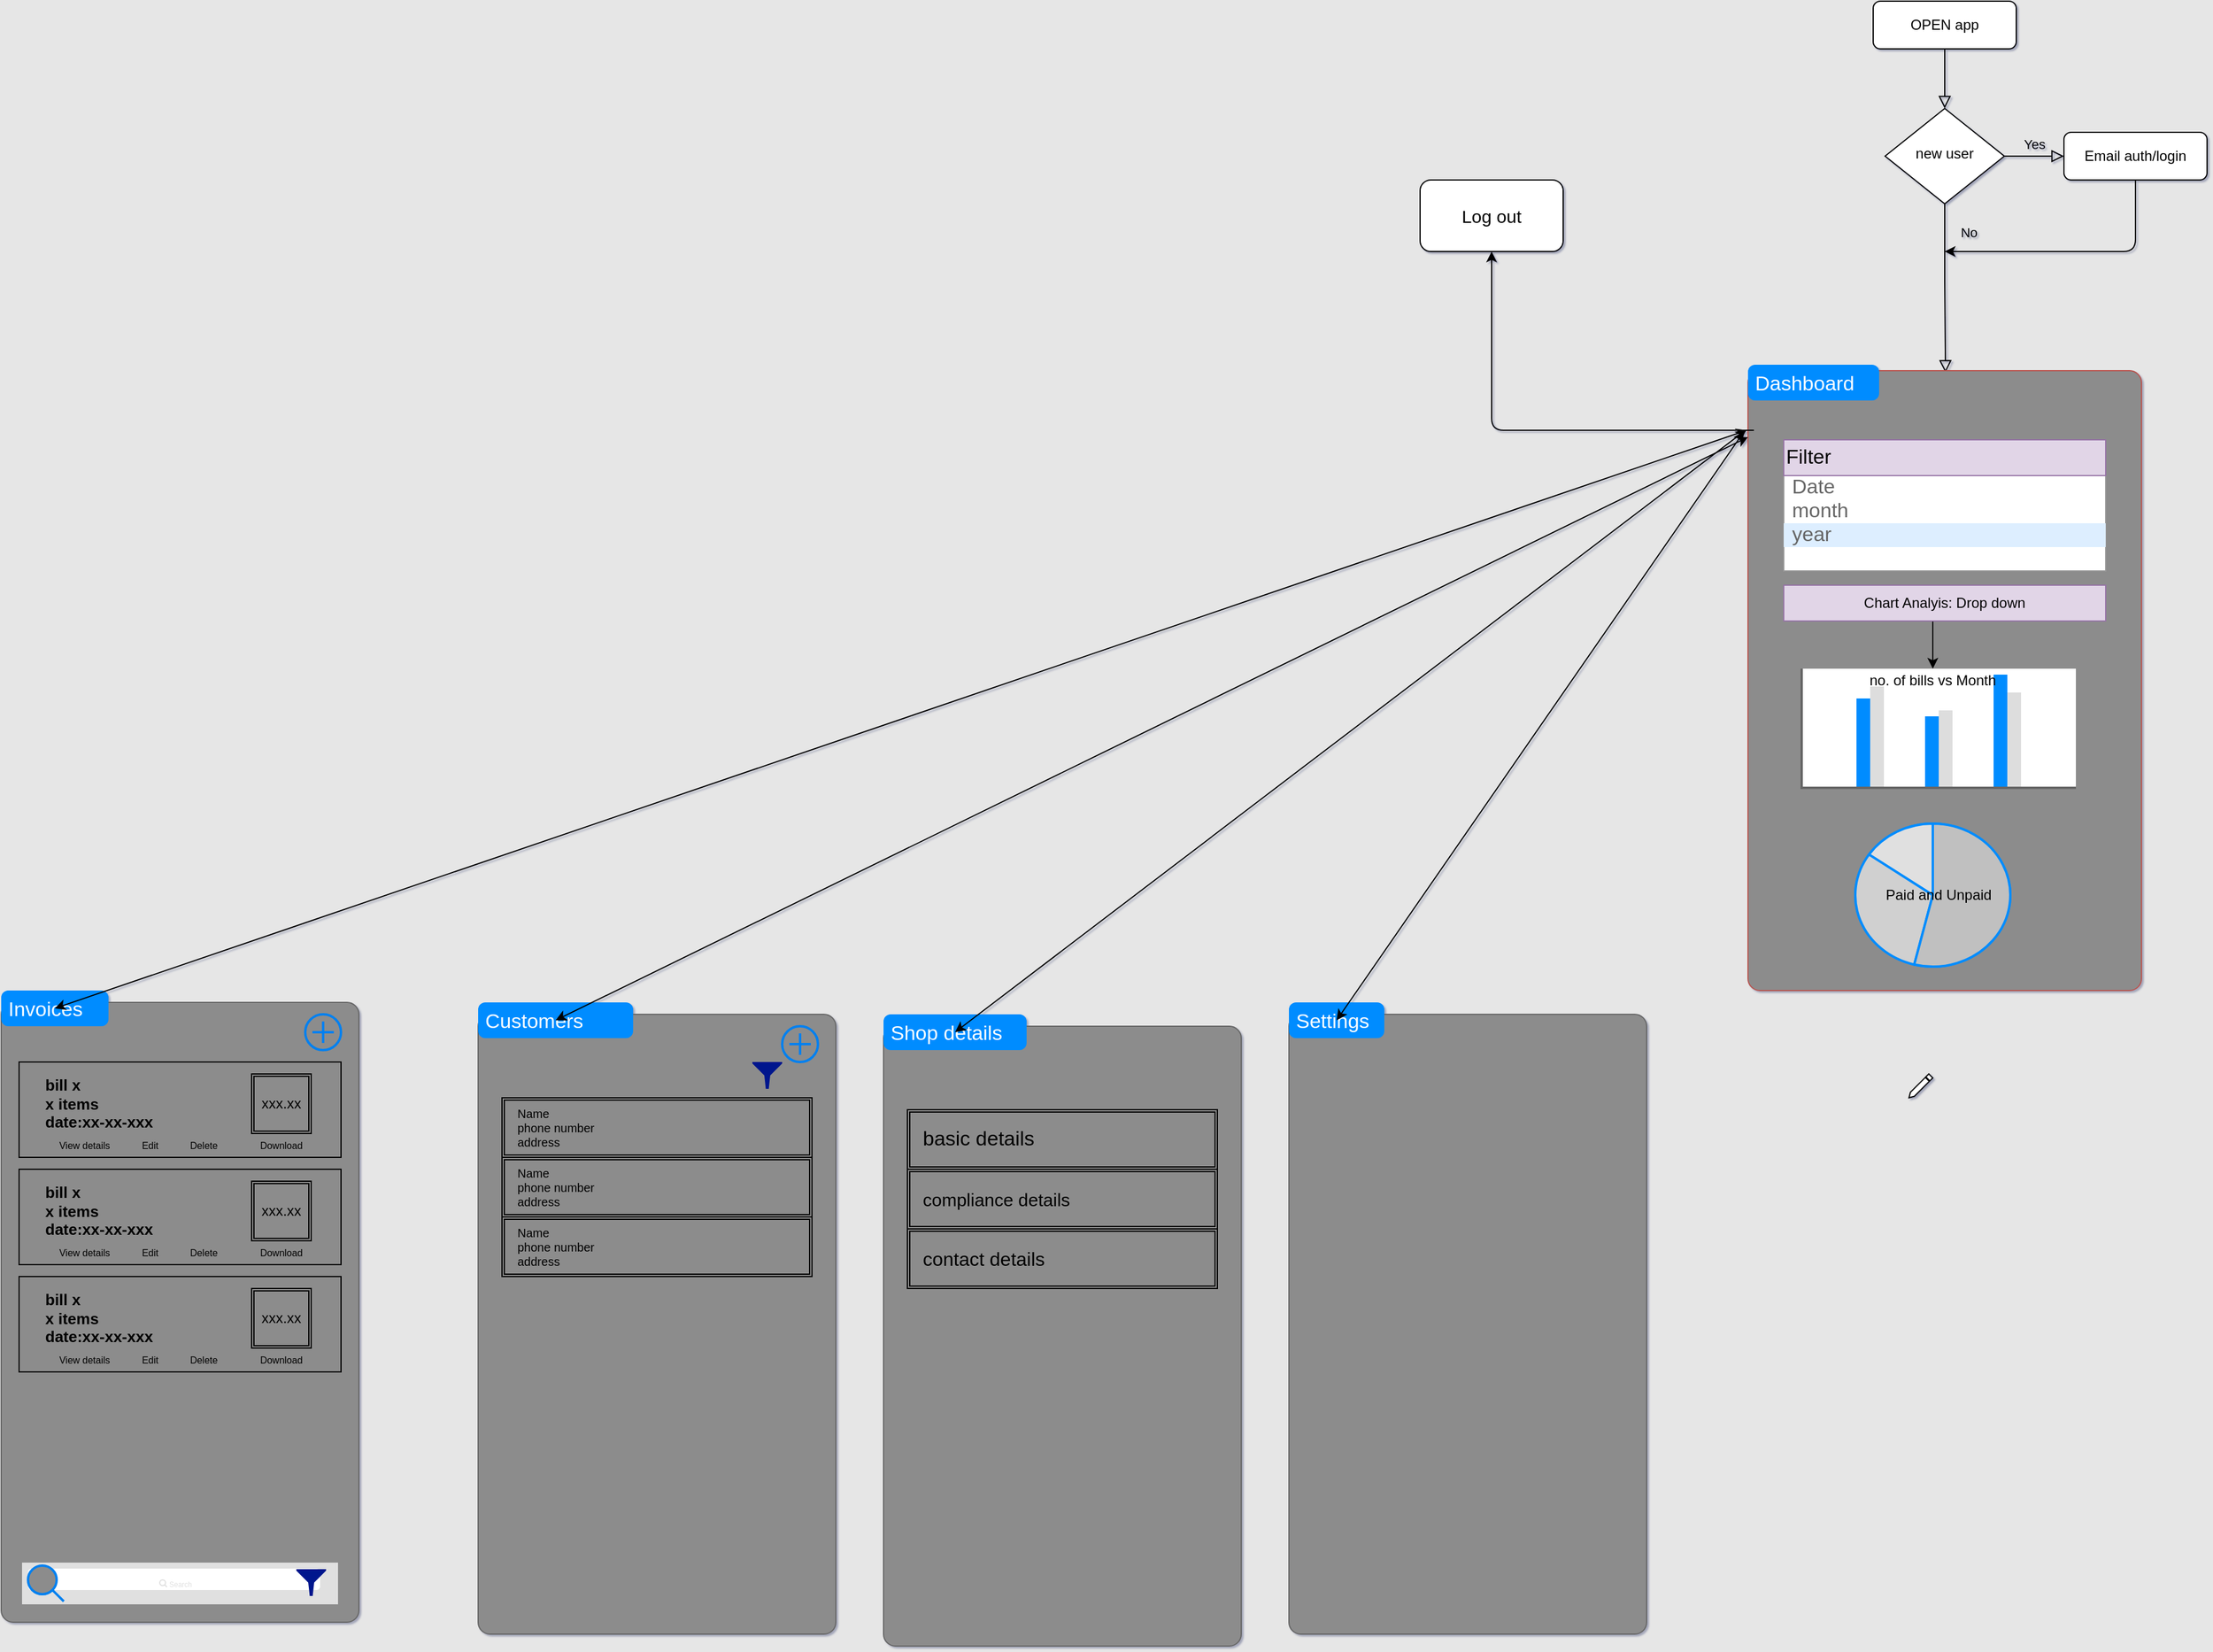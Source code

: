 <mxfile version="15.1.0" type="github">
  <diagram id="C5RBs43oDa-KdzZeNtuy" name="Page-1">
    <mxGraphModel dx="4493" dy="1620" grid="1" gridSize="10" guides="1" tooltips="1" connect="1" arrows="1" fold="1" page="0" pageScale="1" pageWidth="827" pageHeight="1169" background="#E6E6E6" math="0" shadow="1">
      <root>
        <mxCell id="WIyWlLk6GJQsqaUBKTNV-0" />
        <mxCell id="WIyWlLk6GJQsqaUBKTNV-1" parent="WIyWlLk6GJQsqaUBKTNV-0" />
        <mxCell id="WIyWlLk6GJQsqaUBKTNV-2" value="" style="rounded=0;html=1;jettySize=auto;orthogonalLoop=1;fontSize=11;endArrow=block;endFill=0;endSize=8;strokeWidth=1;shadow=0;labelBackgroundColor=none;edgeStyle=orthogonalEdgeStyle;" parent="WIyWlLk6GJQsqaUBKTNV-1" source="WIyWlLk6GJQsqaUBKTNV-3" target="WIyWlLk6GJQsqaUBKTNV-6" edge="1">
          <mxGeometry relative="1" as="geometry" />
        </mxCell>
        <mxCell id="WIyWlLk6GJQsqaUBKTNV-3" value="OPEN app" style="rounded=1;whiteSpace=wrap;html=1;fontSize=12;glass=0;strokeWidth=1;shadow=0;" parent="WIyWlLk6GJQsqaUBKTNV-1" vertex="1">
          <mxGeometry x="160" y="80" width="120" height="40" as="geometry" />
        </mxCell>
        <mxCell id="WIyWlLk6GJQsqaUBKTNV-4" value="No" style="rounded=0;html=1;jettySize=auto;orthogonalLoop=1;fontSize=11;endArrow=block;endFill=0;endSize=8;strokeWidth=1;shadow=0;labelBackgroundColor=none;edgeStyle=orthogonalEdgeStyle;entryX=0.502;entryY=0.022;entryDx=0;entryDy=0;entryPerimeter=0;" parent="WIyWlLk6GJQsqaUBKTNV-1" source="WIyWlLk6GJQsqaUBKTNV-6" target="RiDXG4KDZzwRRR-xiYGp-12" edge="1">
          <mxGeometry x="-0.667" y="20" relative="1" as="geometry">
            <mxPoint as="offset" />
            <mxPoint x="220" y="320.0" as="targetPoint" />
          </mxGeometry>
        </mxCell>
        <mxCell id="WIyWlLk6GJQsqaUBKTNV-5" value="Yes" style="edgeStyle=orthogonalEdgeStyle;rounded=0;html=1;jettySize=auto;orthogonalLoop=1;fontSize=11;endArrow=block;endFill=0;endSize=8;strokeWidth=1;shadow=0;labelBackgroundColor=none;" parent="WIyWlLk6GJQsqaUBKTNV-1" source="WIyWlLk6GJQsqaUBKTNV-6" target="WIyWlLk6GJQsqaUBKTNV-7" edge="1">
          <mxGeometry y="10" relative="1" as="geometry">
            <mxPoint as="offset" />
            <Array as="points">
              <mxPoint x="300" y="210" />
              <mxPoint x="300" y="210" />
            </Array>
          </mxGeometry>
        </mxCell>
        <mxCell id="WIyWlLk6GJQsqaUBKTNV-6" value="new user" style="rhombus;whiteSpace=wrap;html=1;shadow=0;fontFamily=Helvetica;fontSize=12;align=center;strokeWidth=1;spacing=6;spacingTop=-4;" parent="WIyWlLk6GJQsqaUBKTNV-1" vertex="1">
          <mxGeometry x="170" y="170" width="100" height="80" as="geometry" />
        </mxCell>
        <mxCell id="WIyWlLk6GJQsqaUBKTNV-7" value="Email auth/login" style="rounded=1;whiteSpace=wrap;html=1;fontSize=12;glass=0;strokeWidth=1;shadow=0;" parent="WIyWlLk6GJQsqaUBKTNV-1" vertex="1">
          <mxGeometry x="320" y="190" width="120" height="40" as="geometry" />
        </mxCell>
        <mxCell id="RiDXG4KDZzwRRR-xiYGp-1" value="" style="endArrow=classic;html=1;exitX=0.5;exitY=1;exitDx=0;exitDy=0;" edge="1" parent="WIyWlLk6GJQsqaUBKTNV-1" source="WIyWlLk6GJQsqaUBKTNV-7">
          <mxGeometry width="50" height="50" relative="1" as="geometry">
            <mxPoint x="310" y="300" as="sourcePoint" />
            <mxPoint x="220" y="290" as="targetPoint" />
            <Array as="points">
              <mxPoint x="380" y="290" />
            </Array>
          </mxGeometry>
        </mxCell>
        <mxCell id="RiDXG4KDZzwRRR-xiYGp-12" value="" style="shape=mxgraph.mockup.containers.marginRect;rectMarginTop=10;strokeColor=#b85450;strokeWidth=1;dashed=0;rounded=1;arcSize=5;recursiveResize=0;fillColor=#8C8C8C;" vertex="1" parent="WIyWlLk6GJQsqaUBKTNV-1">
          <mxGeometry x="55" y="380" width="330" height="530" as="geometry" />
        </mxCell>
        <mxCell id="RiDXG4KDZzwRRR-xiYGp-13" value="Dashboard" style="shape=rect;strokeColor=none;fillColor=#008cff;strokeWidth=1;dashed=0;rounded=1;arcSize=20;fontColor=#ffffff;fontSize=17;spacing=2;spacingTop=-2;align=left;autosize=1;spacingLeft=4;resizeWidth=0;resizeHeight=0;perimeter=none;" vertex="1" parent="RiDXG4KDZzwRRR-xiYGp-12">
          <mxGeometry y="5" width="110" height="30" as="geometry" />
        </mxCell>
        <mxCell id="RiDXG4KDZzwRRR-xiYGp-14" value="" style="verticalLabelPosition=bottom;shadow=0;dashed=0;align=center;html=1;verticalAlign=top;strokeWidth=1;shape=mxgraph.mockup.graphics.columnChart;strokeColor=none;strokeColor2=none;strokeColor3=#666666;fillColor2=#008cff;fillColor3=#dddddd;" vertex="1" parent="RiDXG4KDZzwRRR-xiYGp-12">
          <mxGeometry x="45" y="260" width="230" height="100" as="geometry" />
        </mxCell>
        <mxCell id="RiDXG4KDZzwRRR-xiYGp-22" value="" style="edgeStyle=orthogonalEdgeStyle;rounded=0;orthogonalLoop=1;jettySize=auto;html=1;exitX=0.463;exitY=0.95;exitDx=0;exitDy=0;exitPerimeter=0;" edge="1" parent="RiDXG4KDZzwRRR-xiYGp-12" source="RiDXG4KDZzwRRR-xiYGp-15" target="RiDXG4KDZzwRRR-xiYGp-17">
          <mxGeometry relative="1" as="geometry">
            <Array as="points" />
          </mxGeometry>
        </mxCell>
        <mxCell id="RiDXG4KDZzwRRR-xiYGp-15" value="Chart Analyis: Drop down" style="text;html=1;strokeColor=#9673a6;fillColor=#e1d5e7;align=center;verticalAlign=middle;whiteSpace=wrap;rounded=0;labelBorderColor=none;" vertex="1" parent="RiDXG4KDZzwRRR-xiYGp-12">
          <mxGeometry x="30" y="190" width="270" height="30" as="geometry" />
        </mxCell>
        <mxCell id="RiDXG4KDZzwRRR-xiYGp-17" value="no. of bills vs Month" style="text;html=1;strokeColor=none;fillColor=none;align=center;verticalAlign=middle;whiteSpace=wrap;rounded=0;" vertex="1" parent="RiDXG4KDZzwRRR-xiYGp-12">
          <mxGeometry x="85" y="260" width="140" height="20" as="geometry" />
        </mxCell>
        <mxCell id="RiDXG4KDZzwRRR-xiYGp-18" value="" style="verticalLabelPosition=bottom;shadow=0;dashed=0;align=center;html=1;verticalAlign=top;strokeWidth=1;shape=mxgraph.mockup.graphics.pieChart;strokeColor=#008cff;parts=10,20,35;partColors=#e0e0e0,#d0d0d0,#c0c0c0,#b0b0b0,#a0a0a0;strokeWidth=2;" vertex="1" parent="RiDXG4KDZzwRRR-xiYGp-12">
          <mxGeometry x="90" y="390" width="130" height="120" as="geometry" />
        </mxCell>
        <mxCell id="RiDXG4KDZzwRRR-xiYGp-19" value="Paid and Unpaid" style="text;html=1;strokeColor=none;fillColor=none;align=center;verticalAlign=middle;whiteSpace=wrap;rounded=0;" vertex="1" parent="RiDXG4KDZzwRRR-xiYGp-12">
          <mxGeometry x="90" y="440" width="140" height="20" as="geometry" />
        </mxCell>
        <mxCell id="RiDXG4KDZzwRRR-xiYGp-41" value="" style="shape=image;html=1;verticalAlign=top;verticalLabelPosition=bottom;labelBackgroundColor=#ffffff;imageAspect=0;aspect=fixed;image=https://cdn1.iconfinder.com/data/icons/gradak-interface/32/interface-67-128.png" vertex="1" parent="RiDXG4KDZzwRRR-xiYGp-12">
          <mxGeometry y="30" width="48" height="48" as="geometry" />
        </mxCell>
        <mxCell id="RiDXG4KDZzwRRR-xiYGp-33" value="" style="strokeWidth=1;shadow=0;dashed=0;align=center;html=1;shape=mxgraph.mockup.forms.rrect;rSize=0;strokeColor=#999999;fillColor=#ffffff;" vertex="1" parent="RiDXG4KDZzwRRR-xiYGp-12">
          <mxGeometry x="30" y="68" width="270" height="110" as="geometry" />
        </mxCell>
        <mxCell id="RiDXG4KDZzwRRR-xiYGp-34" value="Filter" style="strokeWidth=1;shadow=0;dashed=0;align=left;html=1;shape=mxgraph.mockup.forms.rrect;rSize=0;strokeColor=#9673a6;fontSize=17;fillColor=#e1d5e7;resizeWidth=1;" vertex="1" parent="RiDXG4KDZzwRRR-xiYGp-33">
          <mxGeometry width="270" height="30" relative="1" as="geometry" />
        </mxCell>
        <mxCell id="RiDXG4KDZzwRRR-xiYGp-35" value="Date" style="strokeWidth=1;shadow=0;dashed=0;align=center;html=1;shape=mxgraph.mockup.forms.anchor;fontSize=17;fontColor=#666666;align=left;spacingLeft=5;resizeWidth=1;" vertex="1" parent="RiDXG4KDZzwRRR-xiYGp-33">
          <mxGeometry width="270" height="20" relative="1" as="geometry">
            <mxPoint y="30" as="offset" />
          </mxGeometry>
        </mxCell>
        <mxCell id="RiDXG4KDZzwRRR-xiYGp-36" value="month" style="strokeWidth=1;shadow=0;dashed=0;align=center;html=1;shape=mxgraph.mockup.forms.anchor;fontSize=17;fontColor=#666666;align=left;spacingLeft=5;resizeWidth=1;" vertex="1" parent="RiDXG4KDZzwRRR-xiYGp-33">
          <mxGeometry width="270" height="20" relative="1" as="geometry">
            <mxPoint y="50" as="offset" />
          </mxGeometry>
        </mxCell>
        <mxCell id="RiDXG4KDZzwRRR-xiYGp-37" value="year" style="strokeWidth=1;shadow=0;dashed=0;align=center;html=1;shape=mxgraph.mockup.forms.rrect;rSize=0;fontSize=17;fontColor=#666666;align=left;spacingLeft=5;fillColor=#ddeeff;strokeColor=none;resizeWidth=1;" vertex="1" parent="RiDXG4KDZzwRRR-xiYGp-33">
          <mxGeometry width="270" height="20" relative="1" as="geometry">
            <mxPoint y="70" as="offset" />
          </mxGeometry>
        </mxCell>
        <mxCell id="RiDXG4KDZzwRRR-xiYGp-98" value="" style="group" vertex="1" connectable="0" parent="WIyWlLk6GJQsqaUBKTNV-1">
          <mxGeometry x="-1410" y="910" width="300" height="530" as="geometry" />
        </mxCell>
        <mxCell id="RiDXG4KDZzwRRR-xiYGp-49" value="" style="shape=mxgraph.mockup.containers.marginRect;rectMarginTop=10;strokeColor=#666666;strokeWidth=1;dashed=0;rounded=1;arcSize=5;recursiveResize=0;fillColor=#8C8C8C;align=left;container=0;" vertex="1" parent="RiDXG4KDZzwRRR-xiYGp-98">
          <mxGeometry width="300" height="530" as="geometry" />
        </mxCell>
        <mxCell id="RiDXG4KDZzwRRR-xiYGp-50" value="Invoices" style="shape=rect;strokeColor=none;fillColor=#008cff;strokeWidth=1;dashed=0;rounded=1;arcSize=20;fontColor=#ffffff;fontSize=17;spacing=2;spacingTop=-2;align=left;autosize=1;spacingLeft=4;resizeWidth=0;resizeHeight=0;perimeter=none;" vertex="1" parent="RiDXG4KDZzwRRR-xiYGp-98">
          <mxGeometry width="90" height="30" as="geometry" />
        </mxCell>
        <mxCell id="RiDXG4KDZzwRRR-xiYGp-116" value="" style="group" vertex="1" connectable="0" parent="RiDXG4KDZzwRRR-xiYGp-98">
          <mxGeometry x="15" y="60" width="270" height="80" as="geometry" />
        </mxCell>
        <mxCell id="RiDXG4KDZzwRRR-xiYGp-117" value="" style="rounded=0;whiteSpace=wrap;html=1;fontSize=13;fillColor=#8C8C8C;align=center;labelBorderColor=#000000;" vertex="1" parent="RiDXG4KDZzwRRR-xiYGp-116">
          <mxGeometry width="270" height="80" as="geometry" />
        </mxCell>
        <mxCell id="RiDXG4KDZzwRRR-xiYGp-118" value="xxx.xx" style="shape=ext;double=1;rounded=0;whiteSpace=wrap;html=1;fillColor=#8C8C8C;align=center;" vertex="1" parent="RiDXG4KDZzwRRR-xiYGp-116">
          <mxGeometry x="195" y="10" width="50" height="50" as="geometry" />
        </mxCell>
        <mxCell id="RiDXG4KDZzwRRR-xiYGp-119" value="&lt;font style=&quot;font-size: 13px; line-height: 0%;&quot;&gt;bill x&lt;br style=&quot;font-size: 13px;&quot;&gt;x items&lt;br style=&quot;font-size: 13px;&quot;&gt;date:xx-xx-xxx&lt;/font&gt;" style="text;strokeColor=none;fillColor=none;html=1;fontSize=13;fontStyle=1;verticalAlign=middle;align=left;textDirection=ltr;spacing=2;" vertex="1" parent="RiDXG4KDZzwRRR-xiYGp-116">
          <mxGeometry x="20" y="15" width="100" height="40" as="geometry" />
        </mxCell>
        <mxCell id="RiDXG4KDZzwRRR-xiYGp-120" value="Edit" style="text;html=1;strokeColor=none;fillColor=none;align=center;verticalAlign=middle;whiteSpace=wrap;rounded=0;fontSize=8;" vertex="1" parent="RiDXG4KDZzwRRR-xiYGp-116">
          <mxGeometry x="75" y="60" width="70" height="20" as="geometry" />
        </mxCell>
        <mxCell id="RiDXG4KDZzwRRR-xiYGp-121" value="Delete" style="text;html=1;strokeColor=none;fillColor=none;align=center;verticalAlign=middle;whiteSpace=wrap;rounded=0;fontSize=8;" vertex="1" parent="RiDXG4KDZzwRRR-xiYGp-116">
          <mxGeometry x="120" y="60" width="70" height="20" as="geometry" />
        </mxCell>
        <mxCell id="RiDXG4KDZzwRRR-xiYGp-122" value="Download" style="text;html=1;strokeColor=none;fillColor=none;align=center;verticalAlign=middle;whiteSpace=wrap;rounded=0;fontSize=8;" vertex="1" parent="RiDXG4KDZzwRRR-xiYGp-116">
          <mxGeometry x="185" y="60" width="70" height="20" as="geometry" />
        </mxCell>
        <mxCell id="RiDXG4KDZzwRRR-xiYGp-123" value="View details" style="text;html=1;strokeColor=none;fillColor=none;align=center;verticalAlign=middle;whiteSpace=wrap;rounded=0;fontSize=8;" vertex="1" parent="RiDXG4KDZzwRRR-xiYGp-116">
          <mxGeometry x="20" y="60" width="70" height="20" as="geometry" />
        </mxCell>
        <mxCell id="RiDXG4KDZzwRRR-xiYGp-124" value="" style="group" vertex="1" connectable="0" parent="RiDXG4KDZzwRRR-xiYGp-98">
          <mxGeometry x="15" y="150" width="270" height="80" as="geometry" />
        </mxCell>
        <mxCell id="RiDXG4KDZzwRRR-xiYGp-125" value="" style="rounded=0;whiteSpace=wrap;html=1;fontSize=13;fillColor=#8C8C8C;align=center;labelBorderColor=#000000;" vertex="1" parent="RiDXG4KDZzwRRR-xiYGp-124">
          <mxGeometry width="270" height="80" as="geometry" />
        </mxCell>
        <mxCell id="RiDXG4KDZzwRRR-xiYGp-126" value="xxx.xx" style="shape=ext;double=1;rounded=0;whiteSpace=wrap;html=1;fillColor=#8C8C8C;align=center;" vertex="1" parent="RiDXG4KDZzwRRR-xiYGp-124">
          <mxGeometry x="195" y="10" width="50" height="50" as="geometry" />
        </mxCell>
        <mxCell id="RiDXG4KDZzwRRR-xiYGp-127" value="&lt;font style=&quot;font-size: 13px; line-height: 0%;&quot;&gt;bill x&lt;br style=&quot;font-size: 13px;&quot;&gt;x items&lt;br style=&quot;font-size: 13px;&quot;&gt;date:xx-xx-xxx&lt;/font&gt;" style="text;strokeColor=none;fillColor=none;html=1;fontSize=13;fontStyle=1;verticalAlign=middle;align=left;textDirection=ltr;spacing=2;" vertex="1" parent="RiDXG4KDZzwRRR-xiYGp-124">
          <mxGeometry x="20" y="15" width="100" height="40" as="geometry" />
        </mxCell>
        <mxCell id="RiDXG4KDZzwRRR-xiYGp-128" value="Edit" style="text;html=1;strokeColor=none;fillColor=none;align=center;verticalAlign=middle;whiteSpace=wrap;rounded=0;fontSize=8;" vertex="1" parent="RiDXG4KDZzwRRR-xiYGp-124">
          <mxGeometry x="75" y="60" width="70" height="20" as="geometry" />
        </mxCell>
        <mxCell id="RiDXG4KDZzwRRR-xiYGp-129" value="Delete" style="text;html=1;strokeColor=none;fillColor=none;align=center;verticalAlign=middle;whiteSpace=wrap;rounded=0;fontSize=8;" vertex="1" parent="RiDXG4KDZzwRRR-xiYGp-124">
          <mxGeometry x="120" y="60" width="70" height="20" as="geometry" />
        </mxCell>
        <mxCell id="RiDXG4KDZzwRRR-xiYGp-130" value="Download" style="text;html=1;strokeColor=none;fillColor=none;align=center;verticalAlign=middle;whiteSpace=wrap;rounded=0;fontSize=8;" vertex="1" parent="RiDXG4KDZzwRRR-xiYGp-124">
          <mxGeometry x="185" y="60" width="70" height="20" as="geometry" />
        </mxCell>
        <mxCell id="RiDXG4KDZzwRRR-xiYGp-131" value="View details" style="text;html=1;strokeColor=none;fillColor=none;align=center;verticalAlign=middle;whiteSpace=wrap;rounded=0;fontSize=8;" vertex="1" parent="RiDXG4KDZzwRRR-xiYGp-124">
          <mxGeometry x="20" y="60" width="70" height="20" as="geometry" />
        </mxCell>
        <mxCell id="RiDXG4KDZzwRRR-xiYGp-132" value="" style="group" vertex="1" connectable="0" parent="RiDXG4KDZzwRRR-xiYGp-98">
          <mxGeometry x="15" y="240" width="270" height="80" as="geometry" />
        </mxCell>
        <mxCell id="RiDXG4KDZzwRRR-xiYGp-133" value="" style="rounded=0;whiteSpace=wrap;html=1;fontSize=13;fillColor=#8C8C8C;align=center;labelBorderColor=#000000;" vertex="1" parent="RiDXG4KDZzwRRR-xiYGp-132">
          <mxGeometry width="270" height="80" as="geometry" />
        </mxCell>
        <mxCell id="RiDXG4KDZzwRRR-xiYGp-134" value="xxx.xx" style="shape=ext;double=1;rounded=0;whiteSpace=wrap;html=1;fillColor=#8C8C8C;align=center;" vertex="1" parent="RiDXG4KDZzwRRR-xiYGp-132">
          <mxGeometry x="195" y="10" width="50" height="50" as="geometry" />
        </mxCell>
        <mxCell id="RiDXG4KDZzwRRR-xiYGp-135" value="&lt;font style=&quot;font-size: 13px; line-height: 0%;&quot;&gt;bill x&lt;br style=&quot;font-size: 13px;&quot;&gt;x items&lt;br style=&quot;font-size: 13px;&quot;&gt;date:xx-xx-xxx&lt;/font&gt;" style="text;strokeColor=none;fillColor=none;html=1;fontSize=13;fontStyle=1;verticalAlign=middle;align=left;textDirection=ltr;spacing=2;" vertex="1" parent="RiDXG4KDZzwRRR-xiYGp-132">
          <mxGeometry x="20" y="15" width="100" height="40" as="geometry" />
        </mxCell>
        <mxCell id="RiDXG4KDZzwRRR-xiYGp-136" value="Edit" style="text;html=1;strokeColor=none;fillColor=none;align=center;verticalAlign=middle;whiteSpace=wrap;rounded=0;fontSize=8;" vertex="1" parent="RiDXG4KDZzwRRR-xiYGp-132">
          <mxGeometry x="75" y="60" width="70" height="20" as="geometry" />
        </mxCell>
        <mxCell id="RiDXG4KDZzwRRR-xiYGp-137" value="Delete" style="text;html=1;strokeColor=none;fillColor=none;align=center;verticalAlign=middle;whiteSpace=wrap;rounded=0;fontSize=8;" vertex="1" parent="RiDXG4KDZzwRRR-xiYGp-132">
          <mxGeometry x="120" y="60" width="70" height="20" as="geometry" />
        </mxCell>
        <mxCell id="RiDXG4KDZzwRRR-xiYGp-138" value="Download" style="text;html=1;strokeColor=none;fillColor=none;align=center;verticalAlign=middle;whiteSpace=wrap;rounded=0;fontSize=8;" vertex="1" parent="RiDXG4KDZzwRRR-xiYGp-132">
          <mxGeometry x="185" y="60" width="70" height="20" as="geometry" />
        </mxCell>
        <mxCell id="RiDXG4KDZzwRRR-xiYGp-139" value="View details" style="text;html=1;strokeColor=none;fillColor=none;align=center;verticalAlign=middle;whiteSpace=wrap;rounded=0;fontSize=8;" vertex="1" parent="RiDXG4KDZzwRRR-xiYGp-132">
          <mxGeometry x="20" y="60" width="70" height="20" as="geometry" />
        </mxCell>
        <mxCell id="RiDXG4KDZzwRRR-xiYGp-144" value="" style="html=1;verticalLabelPosition=bottom;align=center;labelBackgroundColor=#ffffff;verticalAlign=top;strokeWidth=2;strokeColor=#0080F0;shadow=0;dashed=0;shape=mxgraph.ios7.icons.add;fontSize=8;fillColor=#8C8C8C;" vertex="1" parent="RiDXG4KDZzwRRR-xiYGp-98">
          <mxGeometry x="255" y="20" width="30" height="30" as="geometry" />
        </mxCell>
        <mxCell id="RiDXG4KDZzwRRR-xiYGp-146" value="" style="group" vertex="1" connectable="0" parent="RiDXG4KDZzwRRR-xiYGp-98">
          <mxGeometry x="17.5" y="480" width="265" height="35" as="geometry" />
        </mxCell>
        <mxCell id="RiDXG4KDZzwRRR-xiYGp-140" value="" style="shape=rect;fillColor=#e0e0e0;strokeColor=none;fontSize=8;align=center;" vertex="1" parent="RiDXG4KDZzwRRR-xiYGp-146">
          <mxGeometry width="265" height="35" as="geometry" />
        </mxCell>
        <mxCell id="RiDXG4KDZzwRRR-xiYGp-141" value="" style="html=1;strokeWidth=1;shadow=0;dashed=0;shape=mxgraph.ios7ui.marginRect;rx=3;ry=3;rectMargin=5;strokeColor=none;" vertex="1" parent="RiDXG4KDZzwRRR-xiYGp-140">
          <mxGeometry width="255.0" height="28" as="geometry" />
        </mxCell>
        <mxCell id="RiDXG4KDZzwRRR-xiYGp-142" value="Search" style="shape=mxgraph.ios7.icons.looking_glass;strokeColor=#e0e0e0;fillColor=none;fontColor=#e0e0e0;labelPosition=right;verticalLabelPosition=middle;align=left;verticalAlign=middle;fontSize=6;fontStyle=0;spacingTop=2;" vertex="1" parent="RiDXG4KDZzwRRR-xiYGp-140">
          <mxGeometry x="0.5" y="0.5" width="6" height="6" relative="1" as="geometry">
            <mxPoint x="-17" y="-3" as="offset" />
          </mxGeometry>
        </mxCell>
        <mxCell id="RiDXG4KDZzwRRR-xiYGp-145" value="" style="aspect=fixed;pointerEvents=1;shadow=0;dashed=0;html=1;strokeColor=none;labelPosition=center;verticalLabelPosition=bottom;verticalAlign=top;align=center;fillColor=#00188D;shape=mxgraph.mscae.enterprise.filter;fontSize=8;" vertex="1" parent="RiDXG4KDZzwRRR-xiYGp-140">
          <mxGeometry x="230" y="5.5" width="25" height="22.5" as="geometry" />
        </mxCell>
        <mxCell id="RiDXG4KDZzwRRR-xiYGp-143" value="" style="html=1;verticalLabelPosition=bottom;align=center;labelBackgroundColor=#ffffff;verticalAlign=top;strokeWidth=2;strokeColor=#0080F0;shadow=0;dashed=0;shape=mxgraph.ios7.icons.looking_glass;fontSize=8;fillColor=#8C8C8C;" vertex="1" parent="RiDXG4KDZzwRRR-xiYGp-146">
          <mxGeometry x="5" y="2.5" width="30" height="30" as="geometry" />
        </mxCell>
        <mxCell id="RiDXG4KDZzwRRR-xiYGp-147" value="" style="shape=image;html=1;verticalAlign=top;verticalLabelPosition=bottom;labelBackgroundColor=#ffffff;imageAspect=0;aspect=fixed;image=https://cdn1.iconfinder.com/data/icons/gradak-interface/32/interface-67-128.png" vertex="1" parent="RiDXG4KDZzwRRR-xiYGp-98">
          <mxGeometry y="20" width="48" height="48" as="geometry" />
        </mxCell>
        <mxCell id="RiDXG4KDZzwRRR-xiYGp-148" value="" style="group" vertex="1" connectable="0" parent="WIyWlLk6GJQsqaUBKTNV-1">
          <mxGeometry x="-1010" y="920" width="300" height="530" as="geometry" />
        </mxCell>
        <mxCell id="RiDXG4KDZzwRRR-xiYGp-149" value="" style="shape=mxgraph.mockup.containers.marginRect;rectMarginTop=10;strokeColor=#666666;strokeWidth=1;dashed=0;rounded=1;arcSize=5;recursiveResize=0;fillColor=#8C8C8C;align=left;container=0;" vertex="1" parent="RiDXG4KDZzwRRR-xiYGp-148">
          <mxGeometry width="300" height="530" as="geometry" />
        </mxCell>
        <mxCell id="RiDXG4KDZzwRRR-xiYGp-150" value="Customers" style="shape=rect;strokeColor=none;fillColor=#008cff;strokeWidth=1;dashed=0;rounded=1;arcSize=20;fontColor=#ffffff;fontSize=17;spacing=2;spacingTop=-2;align=left;autosize=1;spacingLeft=4;resizeWidth=0;resizeHeight=0;perimeter=none;" vertex="1" parent="RiDXG4KDZzwRRR-xiYGp-148">
          <mxGeometry width="130" height="30" as="geometry" />
        </mxCell>
        <mxCell id="RiDXG4KDZzwRRR-xiYGp-175" value="" style="html=1;verticalLabelPosition=bottom;align=center;labelBackgroundColor=#ffffff;verticalAlign=top;strokeWidth=2;strokeColor=#0080F0;shadow=0;dashed=0;shape=mxgraph.ios7.icons.add;fontSize=8;fillColor=#8C8C8C;" vertex="1" parent="RiDXG4KDZzwRRR-xiYGp-148">
          <mxGeometry x="255" y="20" width="30" height="30" as="geometry" />
        </mxCell>
        <mxCell id="RiDXG4KDZzwRRR-xiYGp-182" value="" style="shape=image;html=1;verticalAlign=top;verticalLabelPosition=bottom;labelBackgroundColor=#ffffff;imageAspect=0;aspect=fixed;image=https://cdn1.iconfinder.com/data/icons/gradak-interface/32/interface-67-128.png" vertex="1" parent="RiDXG4KDZzwRRR-xiYGp-148">
          <mxGeometry y="20" width="48" height="48" as="geometry" />
        </mxCell>
        <mxCell id="RiDXG4KDZzwRRR-xiYGp-183" value="Name&lt;br style=&quot;font-size: 10px;&quot;&gt;phone number&lt;br style=&quot;font-size: 10px;&quot;&gt;&lt;div style=&quot;font-size: 10px;&quot;&gt;&lt;span style=&quot;font-size: 10px;&quot;&gt;address&lt;/span&gt;&lt;/div&gt;" style="shape=ext;double=1;rounded=0;whiteSpace=wrap;html=1;fontSize=10;fillColor=#8C8C8C;align=left;spacing=11;" vertex="1" parent="RiDXG4KDZzwRRR-xiYGp-148">
          <mxGeometry x="20" y="80" width="260" height="50" as="geometry" />
        </mxCell>
        <mxCell id="RiDXG4KDZzwRRR-xiYGp-184" value="Name&lt;br style=&quot;font-size: 10px;&quot;&gt;phone number&lt;br style=&quot;font-size: 10px;&quot;&gt;&lt;div style=&quot;font-size: 10px;&quot;&gt;&lt;span style=&quot;font-size: 10px;&quot;&gt;address&lt;/span&gt;&lt;/div&gt;" style="shape=ext;double=1;rounded=0;whiteSpace=wrap;html=1;fontSize=10;fillColor=#8C8C8C;align=left;spacing=11;" vertex="1" parent="RiDXG4KDZzwRRR-xiYGp-148">
          <mxGeometry x="20" y="130" width="260" height="50" as="geometry" />
        </mxCell>
        <mxCell id="RiDXG4KDZzwRRR-xiYGp-185" value="Name&lt;br style=&quot;font-size: 10px;&quot;&gt;phone number&lt;br style=&quot;font-size: 10px;&quot;&gt;&lt;div style=&quot;font-size: 10px;&quot;&gt;&lt;span style=&quot;font-size: 10px;&quot;&gt;address&lt;/span&gt;&lt;/div&gt;" style="shape=ext;double=1;rounded=0;whiteSpace=wrap;html=1;fontSize=10;fillColor=#8C8C8C;align=left;spacing=11;" vertex="1" parent="RiDXG4KDZzwRRR-xiYGp-148">
          <mxGeometry x="20" y="180" width="260" height="50" as="geometry" />
        </mxCell>
        <mxCell id="RiDXG4KDZzwRRR-xiYGp-186" value="" style="aspect=fixed;pointerEvents=1;shadow=0;dashed=0;html=1;strokeColor=none;labelPosition=center;verticalLabelPosition=bottom;verticalAlign=top;align=center;fillColor=#00188D;shape=mxgraph.mscae.enterprise.filter;fontSize=8;" vertex="1" parent="RiDXG4KDZzwRRR-xiYGp-148">
          <mxGeometry x="230" y="50" width="25" height="22.5" as="geometry" />
        </mxCell>
        <mxCell id="RiDXG4KDZzwRRR-xiYGp-222" value="" style="group" vertex="1" connectable="0" parent="WIyWlLk6GJQsqaUBKTNV-1">
          <mxGeometry x="-670" y="930" width="300" height="530" as="geometry" />
        </mxCell>
        <mxCell id="RiDXG4KDZzwRRR-xiYGp-223" value="" style="shape=mxgraph.mockup.containers.marginRect;rectMarginTop=10;strokeColor=#666666;strokeWidth=1;dashed=0;rounded=1;arcSize=5;recursiveResize=0;fillColor=#8C8C8C;align=left;container=0;" vertex="1" parent="RiDXG4KDZzwRRR-xiYGp-222">
          <mxGeometry width="300" height="530" as="geometry" />
        </mxCell>
        <mxCell id="RiDXG4KDZzwRRR-xiYGp-224" value="Shop details" style="shape=rect;strokeColor=none;fillColor=#008cff;strokeWidth=1;dashed=0;rounded=1;arcSize=20;fontColor=#ffffff;fontSize=17;spacing=2;spacingTop=-2;align=left;autosize=1;spacingLeft=4;resizeWidth=0;resizeHeight=0;perimeter=none;" vertex="1" parent="RiDXG4KDZzwRRR-xiYGp-222">
          <mxGeometry width="120" height="30" as="geometry" />
        </mxCell>
        <mxCell id="RiDXG4KDZzwRRR-xiYGp-226" value="" style="shape=image;html=1;verticalAlign=top;verticalLabelPosition=bottom;labelBackgroundColor=#ffffff;imageAspect=0;aspect=fixed;image=https://cdn1.iconfinder.com/data/icons/gradak-interface/32/interface-67-128.png" vertex="1" parent="RiDXG4KDZzwRRR-xiYGp-222">
          <mxGeometry y="20" width="48" height="48" as="geometry" />
        </mxCell>
        <mxCell id="RiDXG4KDZzwRRR-xiYGp-227" value="basic details" style="shape=ext;double=1;rounded=0;whiteSpace=wrap;html=1;fontSize=17;fillColor=#8C8C8C;align=left;spacing=11;" vertex="1" parent="RiDXG4KDZzwRRR-xiYGp-222">
          <mxGeometry x="20" y="80" width="260" height="50" as="geometry" />
        </mxCell>
        <mxCell id="RiDXG4KDZzwRRR-xiYGp-228" value="compliance details" style="shape=ext;double=1;rounded=0;whiteSpace=wrap;html=1;fontSize=15;fillColor=#8C8C8C;align=left;spacing=11;" vertex="1" parent="RiDXG4KDZzwRRR-xiYGp-222">
          <mxGeometry x="20" y="130" width="260" height="50" as="geometry" />
        </mxCell>
        <mxCell id="RiDXG4KDZzwRRR-xiYGp-229" value="contact details" style="shape=ext;double=1;rounded=0;whiteSpace=wrap;html=1;fontSize=16;fillColor=#8C8C8C;align=left;spacing=11;" vertex="1" parent="RiDXG4KDZzwRRR-xiYGp-222">
          <mxGeometry x="20" y="180" width="260" height="50" as="geometry" />
        </mxCell>
        <mxCell id="RiDXG4KDZzwRRR-xiYGp-231" value="" style="dashed=0;aspect=fixed;verticalLabelPosition=bottom;verticalAlign=top;align=center;shape=mxgraph.gmdl.edit;shadow=0;fontSize=10;" vertex="1" parent="WIyWlLk6GJQsqaUBKTNV-1">
          <mxGeometry x="190" y="980" width="20" height="20" as="geometry" />
        </mxCell>
        <mxCell id="RiDXG4KDZzwRRR-xiYGp-232" value="Log out" style="rounded=1;whiteSpace=wrap;html=1;fontSize=15;align=center;" vertex="1" parent="WIyWlLk6GJQsqaUBKTNV-1">
          <mxGeometry x="-220" y="230" width="120" height="60" as="geometry" />
        </mxCell>
        <mxCell id="RiDXG4KDZzwRRR-xiYGp-233" value="" style="group" vertex="1" connectable="0" parent="WIyWlLk6GJQsqaUBKTNV-1">
          <mxGeometry x="-330" y="920" width="300" height="530" as="geometry" />
        </mxCell>
        <mxCell id="RiDXG4KDZzwRRR-xiYGp-234" value="" style="shape=mxgraph.mockup.containers.marginRect;rectMarginTop=10;strokeColor=#666666;strokeWidth=1;dashed=0;rounded=1;arcSize=5;recursiveResize=0;fillColor=#8C8C8C;align=left;container=0;" vertex="1" parent="RiDXG4KDZzwRRR-xiYGp-233">
          <mxGeometry width="300" height="530" as="geometry" />
        </mxCell>
        <mxCell id="RiDXG4KDZzwRRR-xiYGp-235" value="Settings" style="shape=rect;strokeColor=none;fillColor=#008cff;strokeWidth=1;dashed=0;rounded=1;arcSize=20;fontColor=#ffffff;fontSize=17;spacing=2;spacingTop=-2;align=left;autosize=1;spacingLeft=4;resizeWidth=0;resizeHeight=0;perimeter=none;" vertex="1" parent="RiDXG4KDZzwRRR-xiYGp-233">
          <mxGeometry width="80" height="30" as="geometry" />
        </mxCell>
        <mxCell id="RiDXG4KDZzwRRR-xiYGp-236" value="" style="shape=image;html=1;verticalAlign=top;verticalLabelPosition=bottom;labelBackgroundColor=#ffffff;imageAspect=0;aspect=fixed;image=https://cdn1.iconfinder.com/data/icons/gradak-interface/32/interface-67-128.png" vertex="1" parent="RiDXG4KDZzwRRR-xiYGp-233">
          <mxGeometry y="20" width="48" height="48" as="geometry" />
        </mxCell>
        <mxCell id="RiDXG4KDZzwRRR-xiYGp-242" value="" style="endArrow=classic;startArrow=classic;html=1;fontSize=15;fontColor=#4112FF;entryX=-0.067;entryY=0.644;entryDx=0;entryDy=0;entryPerimeter=0;" edge="1" parent="WIyWlLk6GJQsqaUBKTNV-1" source="RiDXG4KDZzwRRR-xiYGp-235" target="RiDXG4KDZzwRRR-xiYGp-41">
          <mxGeometry width="50" height="50" relative="1" as="geometry">
            <mxPoint x="-480" y="630" as="sourcePoint" />
            <mxPoint x="70" y="410" as="targetPoint" />
          </mxGeometry>
        </mxCell>
        <mxCell id="RiDXG4KDZzwRRR-xiYGp-243" value="" style="endArrow=classic;startArrow=classic;html=1;fontSize=15;fontColor=#4112FF;entryX=-0.028;entryY=0.614;entryDx=0;entryDy=0;entryPerimeter=0;" edge="1" parent="WIyWlLk6GJQsqaUBKTNV-1" source="RiDXG4KDZzwRRR-xiYGp-224" target="RiDXG4KDZzwRRR-xiYGp-41">
          <mxGeometry width="50" height="50" relative="1" as="geometry">
            <mxPoint x="-620" y="700" as="sourcePoint" />
            <mxPoint x="80" y="420" as="targetPoint" />
          </mxGeometry>
        </mxCell>
        <mxCell id="RiDXG4KDZzwRRR-xiYGp-244" value="" style="endArrow=classic;startArrow=classic;html=1;fontSize=15;fontColor=#4112FF;" edge="1" parent="WIyWlLk6GJQsqaUBKTNV-1" source="RiDXG4KDZzwRRR-xiYGp-150" target="RiDXG4KDZzwRRR-xiYGp-41">
          <mxGeometry width="50" height="50" relative="1" as="geometry">
            <mxPoint x="-620" y="725" as="sourcePoint" />
            <mxPoint x="90" y="430" as="targetPoint" />
          </mxGeometry>
        </mxCell>
        <mxCell id="RiDXG4KDZzwRRR-xiYGp-245" value="" style="endArrow=classic;startArrow=classic;html=1;fontSize=15;fontColor=#4112FF;entryX=-0.018;entryY=0.624;entryDx=0;entryDy=0;entryPerimeter=0;" edge="1" parent="WIyWlLk6GJQsqaUBKTNV-1" source="RiDXG4KDZzwRRR-xiYGp-50" target="RiDXG4KDZzwRRR-xiYGp-41">
          <mxGeometry width="50" height="50" relative="1" as="geometry">
            <mxPoint x="-1380" y="400" as="sourcePoint" />
            <mxPoint x="100" y="440" as="targetPoint" />
          </mxGeometry>
        </mxCell>
        <mxCell id="RiDXG4KDZzwRRR-xiYGp-246" value="" style="endArrow=classic;html=1;fontSize=15;fontColor=#4112FF;edgeStyle=orthogonalEdgeStyle;exitX=0.104;exitY=0.625;exitDx=0;exitDy=0;exitPerimeter=0;entryX=0.5;entryY=1;entryDx=0;entryDy=0;" edge="1" parent="WIyWlLk6GJQsqaUBKTNV-1" source="RiDXG4KDZzwRRR-xiYGp-41" target="RiDXG4KDZzwRRR-xiYGp-232">
          <mxGeometry width="50" height="50" relative="1" as="geometry">
            <mxPoint x="-80" y="440" as="sourcePoint" />
            <mxPoint x="-150" y="360" as="targetPoint" />
          </mxGeometry>
        </mxCell>
      </root>
    </mxGraphModel>
  </diagram>
</mxfile>
